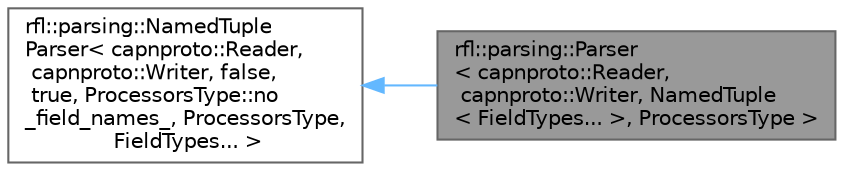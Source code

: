 digraph "rfl::parsing::Parser&lt; capnproto::Reader, capnproto::Writer, NamedTuple&lt; FieldTypes... &gt;, ProcessorsType &gt;"
{
 // LATEX_PDF_SIZE
  bgcolor="transparent";
  edge [fontname=Helvetica,fontsize=10,labelfontname=Helvetica,labelfontsize=10];
  node [fontname=Helvetica,fontsize=10,shape=box,height=0.2,width=0.4];
  rankdir="LR";
  Node1 [id="Node000001",label="rfl::parsing::Parser\l\< capnproto::Reader,\l capnproto::Writer, NamedTuple\l\< FieldTypes... \>, ProcessorsType \>",height=0.2,width=0.4,color="gray40", fillcolor="grey60", style="filled", fontcolor="black",tooltip=" "];
  Node2 -> Node1 [id="edge1_Node000001_Node000002",dir="back",color="steelblue1",style="solid",tooltip=" "];
  Node2 [id="Node000002",label="rfl::parsing::NamedTuple\lParser\< capnproto::Reader,\l capnproto::Writer, false,\l true, ProcessorsType::no\l_field_names_, ProcessorsType,\l FieldTypes... \>",height=0.2,width=0.4,color="gray40", fillcolor="white", style="filled",URL="$structrfl_1_1parsing_1_1_named_tuple_parser.html",tooltip=" "];
}
